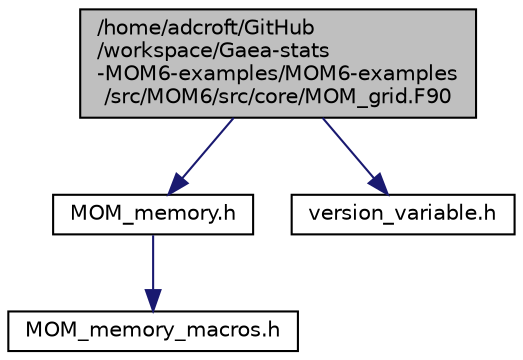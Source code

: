digraph "/home/adcroft/GitHub/workspace/Gaea-stats-MOM6-examples/MOM6-examples/src/MOM6/src/core/MOM_grid.F90"
{
 // INTERACTIVE_SVG=YES
  edge [fontname="Helvetica",fontsize="10",labelfontname="Helvetica",labelfontsize="10"];
  node [fontname="Helvetica",fontsize="10",shape=record];
  Node0 [label="/home/adcroft/GitHub\l/workspace/Gaea-stats\l-MOM6-examples/MOM6-examples\l/src/MOM6/src/core/MOM_grid.F90",height=0.2,width=0.4,color="black", fillcolor="grey75", style="filled", fontcolor="black"];
  Node0 -> Node1 [color="midnightblue",fontsize="10",style="solid",fontname="Helvetica"];
  Node1 [label="MOM_memory.h",height=0.2,width=0.4,color="black", fillcolor="white", style="filled",URL="$MOM__memory_8h.html",tooltip="Compile-time memory settings. "];
  Node1 -> Node2 [color="midnightblue",fontsize="10",style="solid",fontname="Helvetica"];
  Node2 [label="MOM_memory_macros.h",height=0.2,width=0.4,color="black", fillcolor="white", style="filled",URL="$MOM__memory__macros_8h.html",tooltip="Memory macros. "];
  Node0 -> Node3 [color="midnightblue",fontsize="10",style="solid",fontname="Helvetica"];
  Node3 [label="version_variable.h",height=0.2,width=0.4,color="black", fillcolor="white", style="filled",URL="$version__variable_8h.html"];
}
